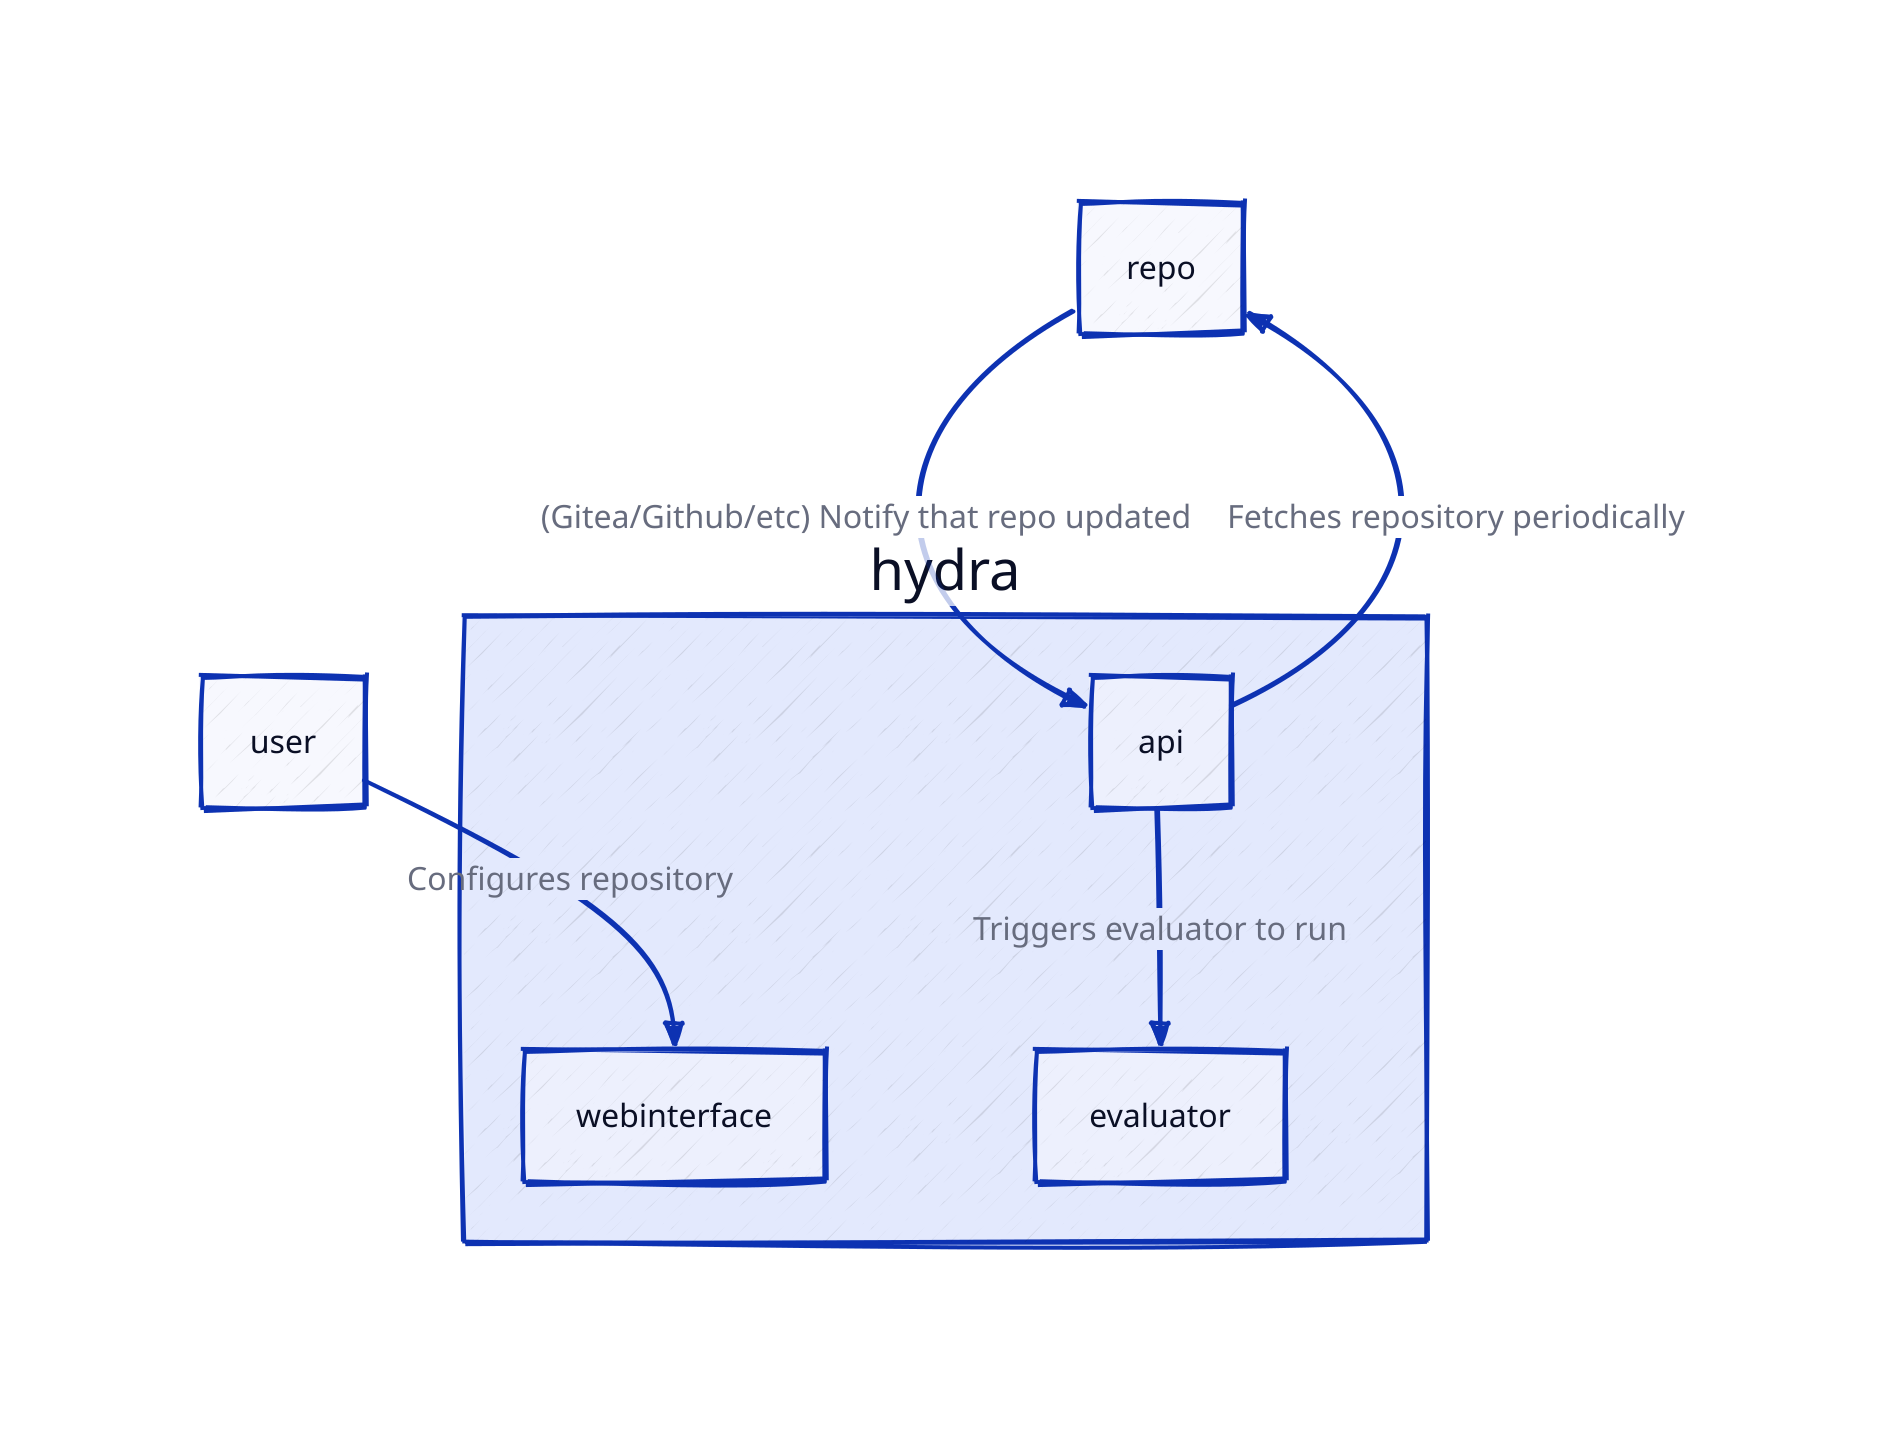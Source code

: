 vars: {
	d2-config: {
		layout-engine: elk
		theme-id: 200
		center: true
		sketch: true
	}
}

user

repo

hydra {
	webinterface

	api

	evaluator
}

hydra.api -> repo: Fetches repository periodically

repo -> hydra.api: (Gitea/Github/etc) Notify that repo updated

user -> hydra.webinterface: Configures repository

hydra.api -> hydra.evaluator: Triggers evaluator to run
